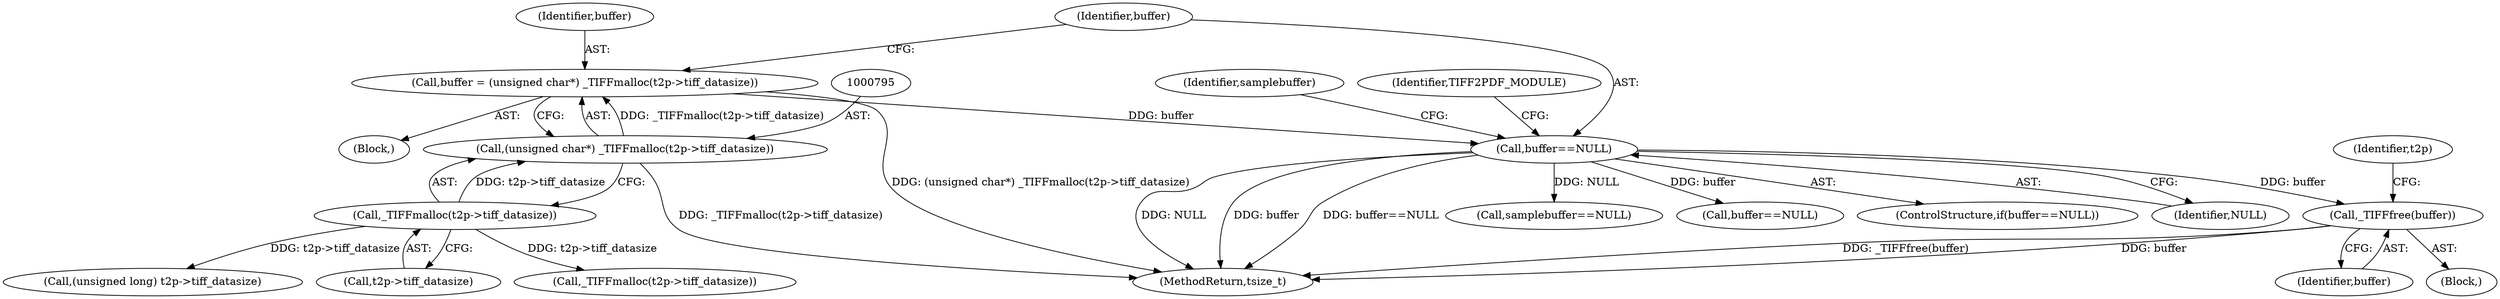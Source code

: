 digraph "0_libtiff_c7153361a4041260719b340f73f2f76@API" {
"1000901" [label="(Call,_TIFFfree(buffer))"];
"1000801" [label="(Call,buffer==NULL)"];
"1000792" [label="(Call,buffer = (unsigned char*) _TIFFmalloc(t2p->tiff_datasize))"];
"1000794" [label="(Call,(unsigned char*) _TIFFmalloc(t2p->tiff_datasize))"];
"1000796" [label="(Call,_TIFFmalloc(t2p->tiff_datasize))"];
"1000905" [label="(Identifier,t2p)"];
"1000826" [label="(Call,_TIFFmalloc(t2p->tiff_datasize))"];
"1000831" [label="(Call,samplebuffer==NULL)"];
"1000794" [label="(Call,(unsigned char*) _TIFFmalloc(t2p->tiff_datasize))"];
"1000927" [label="(Call,buffer==NULL)"];
"1000800" [label="(ControlStructure,if(buffer==NULL))"];
"1000902" [label="(Identifier,buffer)"];
"1000823" [label="(Identifier,samplebuffer)"];
"1000803" [label="(Identifier,NULL)"];
"1000888" [label="(Block,)"];
"1000796" [label="(Call,_TIFFmalloc(t2p->tiff_datasize))"];
"1000776" [label="(Block,)"];
"1000802" [label="(Identifier,buffer)"];
"1000797" [label="(Call,t2p->tiff_datasize)"];
"1001530" [label="(MethodReturn,tsize_t)"];
"1000806" [label="(Identifier,TIFF2PDF_MODULE)"];
"1000792" [label="(Call,buffer = (unsigned char*) _TIFFmalloc(t2p->tiff_datasize))"];
"1000901" [label="(Call,_TIFFfree(buffer))"];
"1000801" [label="(Call,buffer==NULL)"];
"1000793" [label="(Identifier,buffer)"];
"1000808" [label="(Call,(unsigned long) t2p->tiff_datasize)"];
"1000901" -> "1000888"  [label="AST: "];
"1000901" -> "1000902"  [label="CFG: "];
"1000902" -> "1000901"  [label="AST: "];
"1000905" -> "1000901"  [label="CFG: "];
"1000901" -> "1001530"  [label="DDG: buffer"];
"1000901" -> "1001530"  [label="DDG: _TIFFfree(buffer)"];
"1000801" -> "1000901"  [label="DDG: buffer"];
"1000801" -> "1000800"  [label="AST: "];
"1000801" -> "1000803"  [label="CFG: "];
"1000802" -> "1000801"  [label="AST: "];
"1000803" -> "1000801"  [label="AST: "];
"1000806" -> "1000801"  [label="CFG: "];
"1000823" -> "1000801"  [label="CFG: "];
"1000801" -> "1001530"  [label="DDG: NULL"];
"1000801" -> "1001530"  [label="DDG: buffer"];
"1000801" -> "1001530"  [label="DDG: buffer==NULL"];
"1000792" -> "1000801"  [label="DDG: buffer"];
"1000801" -> "1000831"  [label="DDG: NULL"];
"1000801" -> "1000927"  [label="DDG: buffer"];
"1000792" -> "1000776"  [label="AST: "];
"1000792" -> "1000794"  [label="CFG: "];
"1000793" -> "1000792"  [label="AST: "];
"1000794" -> "1000792"  [label="AST: "];
"1000802" -> "1000792"  [label="CFG: "];
"1000792" -> "1001530"  [label="DDG: (unsigned char*) _TIFFmalloc(t2p->tiff_datasize)"];
"1000794" -> "1000792"  [label="DDG: _TIFFmalloc(t2p->tiff_datasize)"];
"1000794" -> "1000796"  [label="CFG: "];
"1000795" -> "1000794"  [label="AST: "];
"1000796" -> "1000794"  [label="AST: "];
"1000794" -> "1001530"  [label="DDG: _TIFFmalloc(t2p->tiff_datasize)"];
"1000796" -> "1000794"  [label="DDG: t2p->tiff_datasize"];
"1000796" -> "1000797"  [label="CFG: "];
"1000797" -> "1000796"  [label="AST: "];
"1000796" -> "1000808"  [label="DDG: t2p->tiff_datasize"];
"1000796" -> "1000826"  [label="DDG: t2p->tiff_datasize"];
}
